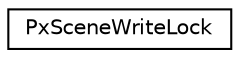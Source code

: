digraph "Graphical Class Hierarchy"
{
  edge [fontname="Helvetica",fontsize="10",labelfontname="Helvetica",labelfontsize="10"];
  node [fontname="Helvetica",fontsize="10",shape=record];
  rankdir="LR";
  Node0 [label="PxSceneWriteLock",height=0.2,width=0.4,color="black", fillcolor="white", style="filled",URL="$classPxSceneWriteLock.html",tooltip="RAII wrapper for the PxScene write lock. "];
}
